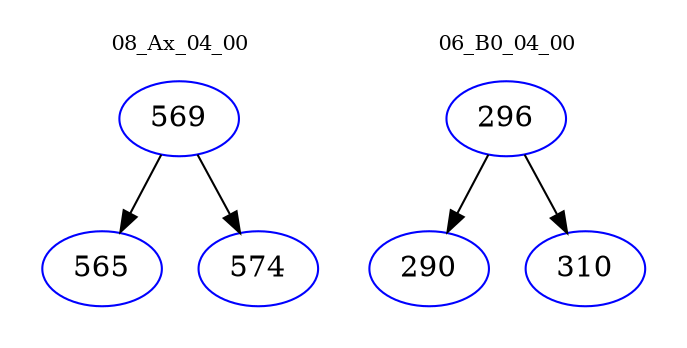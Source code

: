 digraph{
subgraph cluster_0 {
color = white
label = "08_Ax_04_00";
fontsize=10;
T0_569 [label="569", color="blue"]
T0_569 -> T0_565 [color="black"]
T0_565 [label="565", color="blue"]
T0_569 -> T0_574 [color="black"]
T0_574 [label="574", color="blue"]
}
subgraph cluster_1 {
color = white
label = "06_B0_04_00";
fontsize=10;
T1_296 [label="296", color="blue"]
T1_296 -> T1_290 [color="black"]
T1_290 [label="290", color="blue"]
T1_296 -> T1_310 [color="black"]
T1_310 [label="310", color="blue"]
}
}
